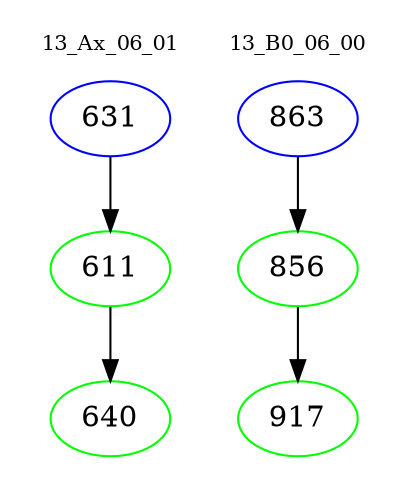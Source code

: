 digraph{
subgraph cluster_0 {
color = white
label = "13_Ax_06_01";
fontsize=10;
T0_631 [label="631", color="blue"]
T0_631 -> T0_611 [color="black"]
T0_611 [label="611", color="green"]
T0_611 -> T0_640 [color="black"]
T0_640 [label="640", color="green"]
}
subgraph cluster_1 {
color = white
label = "13_B0_06_00";
fontsize=10;
T1_863 [label="863", color="blue"]
T1_863 -> T1_856 [color="black"]
T1_856 [label="856", color="green"]
T1_856 -> T1_917 [color="black"]
T1_917 [label="917", color="green"]
}
}
